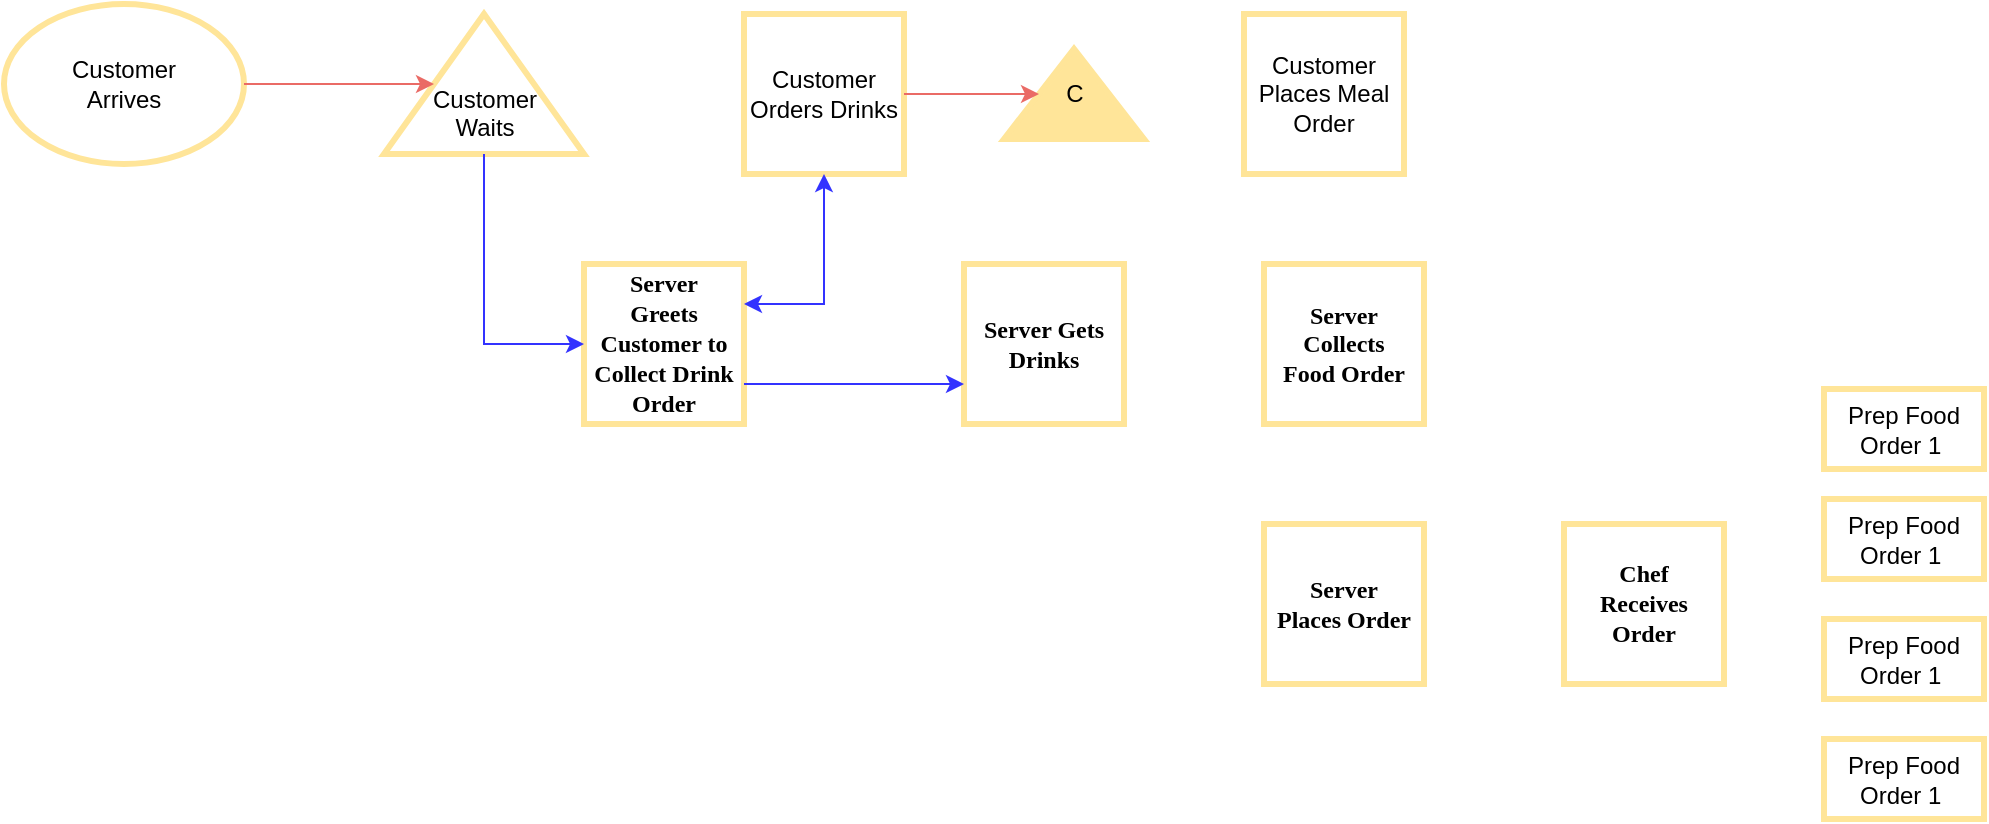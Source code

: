 <mxfile version="16.2.6" type="github">
  <diagram id="yO2HKSFom-pBJyG8K0Lk" name="Page-1">
    <mxGraphModel dx="1221" dy="644" grid="1" gridSize="10" guides="1" tooltips="1" connect="1" arrows="1" fold="1" page="1" pageScale="1" pageWidth="1100" pageHeight="850" math="0" shadow="0">
      <root>
        <mxCell id="0" />
        <mxCell id="1" parent="0" />
        <mxCell id="V8brmzeKyugt_rMQ_-Xu-11" value="Customer&lt;br&gt;Arrives" style="ellipse;whiteSpace=wrap;html=1;strokeColor=#FFE599;strokeWidth=3;" vertex="1" parent="1">
          <mxGeometry x="50" y="180" width="120" height="80" as="geometry" />
        </mxCell>
        <mxCell id="V8brmzeKyugt_rMQ_-Xu-19" value="&lt;br&gt;&lt;br&gt;Customer&lt;br&gt;Waits" style="verticalLabelPosition=middle;verticalAlign=middle;html=1;shape=mxgraph.basic.acute_triangle;dx=0.5;strokeWidth=3;strokeColor=#FFE599;labelPosition=center;align=center;" vertex="1" parent="1">
          <mxGeometry x="240" y="185" width="100" height="70" as="geometry" />
        </mxCell>
        <mxCell id="V8brmzeKyugt_rMQ_-Xu-20" value="&lt;p style=&quot;line-height: normal ; margin: 0pt 0in ; text-indent: 0in ; direction: ltr ; unicode-bidi: embed ; vertical-align: baseline ; word-break: normal&quot;&gt;&lt;span style=&quot;font-size: 9pt ; font-family: &amp;#34;calibri&amp;#34; ; font-weight: bold ; vertical-align: baseline&quot;&gt;Server&lt;br/&gt;&lt;/span&gt;&lt;span style=&quot;font-size: 9pt ; font-family: &amp;#34;calibri&amp;#34; ; font-weight: bold&quot;&gt;Greets&lt;br/&gt;Customer to Collect Drink Order&lt;/span&gt;&lt;/p&gt;" style="whiteSpace=wrap;html=1;aspect=fixed;strokeColor=#FFE599;strokeWidth=3;" vertex="1" parent="1">
          <mxGeometry x="340" y="310" width="80" height="80" as="geometry" />
        </mxCell>
        <mxCell id="V8brmzeKyugt_rMQ_-Xu-21" value="Customer&lt;br&gt;Orders Drinks" style="whiteSpace=wrap;aspect=fixed;strokeColor=#FFE599;strokeWidth=3;html=1;" vertex="1" parent="1">
          <mxGeometry x="420" y="185" width="80" height="80" as="geometry" />
        </mxCell>
        <mxCell id="V8brmzeKyugt_rMQ_-Xu-22" value="&lt;p style=&quot;line-height: normal ; margin: 0pt 0in ; text-indent: 0in ; direction: ltr ; unicode-bidi: embed ; vertical-align: baseline ; word-break: normal&quot;&gt;&lt;font face=&quot;calibri&quot;&gt;&lt;b&gt;Server Gets&lt;/b&gt;&lt;/font&gt;&lt;/p&gt;&lt;p style=&quot;line-height: normal ; margin: 0pt 0in ; text-indent: 0in ; direction: ltr ; unicode-bidi: embed ; vertical-align: baseline ; word-break: normal&quot;&gt;&lt;font face=&quot;calibri&quot;&gt;&lt;b&gt;Drinks&lt;/b&gt;&lt;/font&gt;&lt;/p&gt;" style="whiteSpace=wrap;html=1;aspect=fixed;strokeColor=#FFE599;strokeWidth=3;" vertex="1" parent="1">
          <mxGeometry x="530" y="310" width="80" height="80" as="geometry" />
        </mxCell>
        <mxCell id="V8brmzeKyugt_rMQ_-Xu-24" value="" style="endArrow=classic;html=1;rounded=0;strokeColor=#EA6B66;entryX=0;entryY=0;entryDx=25;entryDy=35;entryPerimeter=0;exitX=1;exitY=0.5;exitDx=0;exitDy=0;" edge="1" parent="1" source="V8brmzeKyugt_rMQ_-Xu-11" target="V8brmzeKyugt_rMQ_-Xu-19">
          <mxGeometry width="50" height="50" relative="1" as="geometry">
            <mxPoint x="140" y="340" as="sourcePoint" />
            <mxPoint x="190" y="290" as="targetPoint" />
          </mxGeometry>
        </mxCell>
        <mxCell id="V8brmzeKyugt_rMQ_-Xu-25" value="" style="endArrow=classic;html=1;rounded=0;strokeColor=#3333FF;entryX=0;entryY=0.5;entryDx=0;entryDy=0;edgeStyle=orthogonalEdgeStyle;exitX=0.5;exitY=1;exitDx=0;exitDy=0;exitPerimeter=0;" edge="1" parent="1" source="V8brmzeKyugt_rMQ_-Xu-19" target="V8brmzeKyugt_rMQ_-Xu-20">
          <mxGeometry width="50" height="50" relative="1" as="geometry">
            <mxPoint x="220" y="400" as="sourcePoint" />
            <mxPoint x="270" y="350" as="targetPoint" />
          </mxGeometry>
        </mxCell>
        <mxCell id="V8brmzeKyugt_rMQ_-Xu-26" value="" style="endArrow=classic;html=1;rounded=0;strokeColor=#3333FF;entryX=1;entryY=0.25;entryDx=0;entryDy=0;edgeStyle=orthogonalEdgeStyle;exitX=0.5;exitY=1;exitDx=0;exitDy=0;startArrow=classic;startFill=1;" edge="1" parent="1" source="V8brmzeKyugt_rMQ_-Xu-21" target="V8brmzeKyugt_rMQ_-Xu-20">
          <mxGeometry width="50" height="50" relative="1" as="geometry">
            <mxPoint x="300" y="265" as="sourcePoint" />
            <mxPoint x="350" y="360" as="targetPoint" />
          </mxGeometry>
        </mxCell>
        <mxCell id="V8brmzeKyugt_rMQ_-Xu-27" value="" style="endArrow=classic;html=1;rounded=0;strokeColor=#3333FF;entryX=0;entryY=0.75;entryDx=0;entryDy=0;exitX=1;exitY=0.75;exitDx=0;exitDy=0;" edge="1" parent="1" source="V8brmzeKyugt_rMQ_-Xu-20" target="V8brmzeKyugt_rMQ_-Xu-22">
          <mxGeometry width="50" height="50" relative="1" as="geometry">
            <mxPoint x="300" y="265" as="sourcePoint" />
            <mxPoint x="350" y="360" as="targetPoint" />
          </mxGeometry>
        </mxCell>
        <mxCell id="V8brmzeKyugt_rMQ_-Xu-28" value="C" style="verticalLabelPosition=middle;verticalAlign=middle;html=1;shape=mxgraph.basic.acute_triangle;dx=0.5;strokeWidth=3;strokeColor=#FFE599;labelPosition=center;align=center;fillColor=#FFE599;" vertex="1" parent="1">
          <mxGeometry x="550" y="202.5" width="70" height="45" as="geometry" />
        </mxCell>
        <mxCell id="V8brmzeKyugt_rMQ_-Xu-29" value="" style="endArrow=classic;html=1;rounded=0;strokeColor=#EA6B66;entryX=0;entryY=0;entryDx=17.5;entryDy=22.5;entryPerimeter=0;exitX=1;exitY=0.5;exitDx=0;exitDy=0;" edge="1" parent="1" source="V8brmzeKyugt_rMQ_-Xu-21" target="V8brmzeKyugt_rMQ_-Xu-28">
          <mxGeometry width="50" height="50" relative="1" as="geometry">
            <mxPoint x="180" y="230" as="sourcePoint" />
            <mxPoint x="275" y="230" as="targetPoint" />
          </mxGeometry>
        </mxCell>
        <mxCell id="V8brmzeKyugt_rMQ_-Xu-30" value="Customer&lt;br&gt;Places Meal Order" style="whiteSpace=wrap;aspect=fixed;strokeColor=#FFE599;strokeWidth=3;html=1;" vertex="1" parent="1">
          <mxGeometry x="670" y="185" width="80" height="80" as="geometry" />
        </mxCell>
        <mxCell id="V8brmzeKyugt_rMQ_-Xu-31" value="&lt;p style=&quot;margin-top: 0pt ; margin-bottom: 0pt ; margin-left: 0in ; direction: ltr ; unicode-bidi: embed ; vertical-align: baseline ; word-break: normal&quot;&gt;&lt;span style=&quot;font-size: 9pt ; font-family: &amp;#34;calibri&amp;#34; ; font-weight: bold ; vertical-align: baseline&quot;&gt;Server&lt;br/&gt;&lt;/span&gt;&lt;span style=&quot;font-size: 9pt ; font-family: &amp;#34;calibri&amp;#34; ; font-weight: bold&quot;&gt;Collects&lt;br/&gt;Food&amp;nbsp;Order&lt;/span&gt;&lt;/p&gt;" style="whiteSpace=wrap;aspect=fixed;strokeColor=#FFE599;strokeWidth=3;html=1;" vertex="1" parent="1">
          <mxGeometry x="680" y="310" width="80" height="80" as="geometry" />
        </mxCell>
        <mxCell id="V8brmzeKyugt_rMQ_-Xu-32" value="&lt;p style=&quot;line-height: normal ; margin: 0pt 0in ; text-indent: 0in ; direction: ltr ; unicode-bidi: embed ; vertical-align: baseline ; word-break: normal&quot;&gt;&lt;span style=&quot;font-size: 9pt ; font-family: &amp;#34;calibri&amp;#34; ; font-weight: bold ; vertical-align: baseline&quot;&gt;Server&lt;br/&gt;Places Order&lt;/span&gt;&lt;/p&gt;" style="whiteSpace=wrap;aspect=fixed;strokeColor=#FFE599;strokeWidth=3;html=1;" vertex="1" parent="1">
          <mxGeometry x="680" y="440" width="80" height="80" as="geometry" />
        </mxCell>
        <mxCell id="V8brmzeKyugt_rMQ_-Xu-33" value="&lt;p style=&quot;line-height: normal ; margin: 0pt 0in ; text-indent: 0in ; direction: ltr ; unicode-bidi: embed ; vertical-align: baseline ; word-break: normal&quot;&gt;&lt;span style=&quot;font-size: 9pt ; font-family: &amp;#34;calibri&amp;#34; ; font-weight: bold ; vertical-align: baseline&quot;&gt;Chef&lt;br/&gt;Receives Order&lt;/span&gt;&lt;/p&gt;" style="whiteSpace=wrap;aspect=fixed;strokeColor=#FFE599;strokeWidth=3;html=1;" vertex="1" parent="1">
          <mxGeometry x="830" y="440" width="80" height="80" as="geometry" />
        </mxCell>
        <mxCell id="V8brmzeKyugt_rMQ_-Xu-35" value="Prep Food Order 1 " style="rounded=0;whiteSpace=wrap;strokeColor=#FFE599;strokeWidth=3;fillColor=none;html=1;" vertex="1" parent="1">
          <mxGeometry x="960" y="372.5" width="80" height="40" as="geometry" />
        </mxCell>
        <mxCell id="V8brmzeKyugt_rMQ_-Xu-36" value="Prep Food Order 1 " style="rounded=0;whiteSpace=wrap;strokeColor=#FFE599;strokeWidth=3;fillColor=none;html=1;" vertex="1" parent="1">
          <mxGeometry x="960" y="427.5" width="80" height="40" as="geometry" />
        </mxCell>
        <mxCell id="V8brmzeKyugt_rMQ_-Xu-37" value="Prep Food Order 1 " style="rounded=0;whiteSpace=wrap;strokeColor=#FFE599;strokeWidth=3;fillColor=none;html=1;" vertex="1" parent="1">
          <mxGeometry x="960" y="487.5" width="80" height="40" as="geometry" />
        </mxCell>
        <mxCell id="V8brmzeKyugt_rMQ_-Xu-38" value="Prep Food Order 1 " style="rounded=0;whiteSpace=wrap;strokeColor=#FFE599;strokeWidth=3;fillColor=none;html=1;" vertex="1" parent="1">
          <mxGeometry x="960" y="547.5" width="80" height="40" as="geometry" />
        </mxCell>
      </root>
    </mxGraphModel>
  </diagram>
</mxfile>
